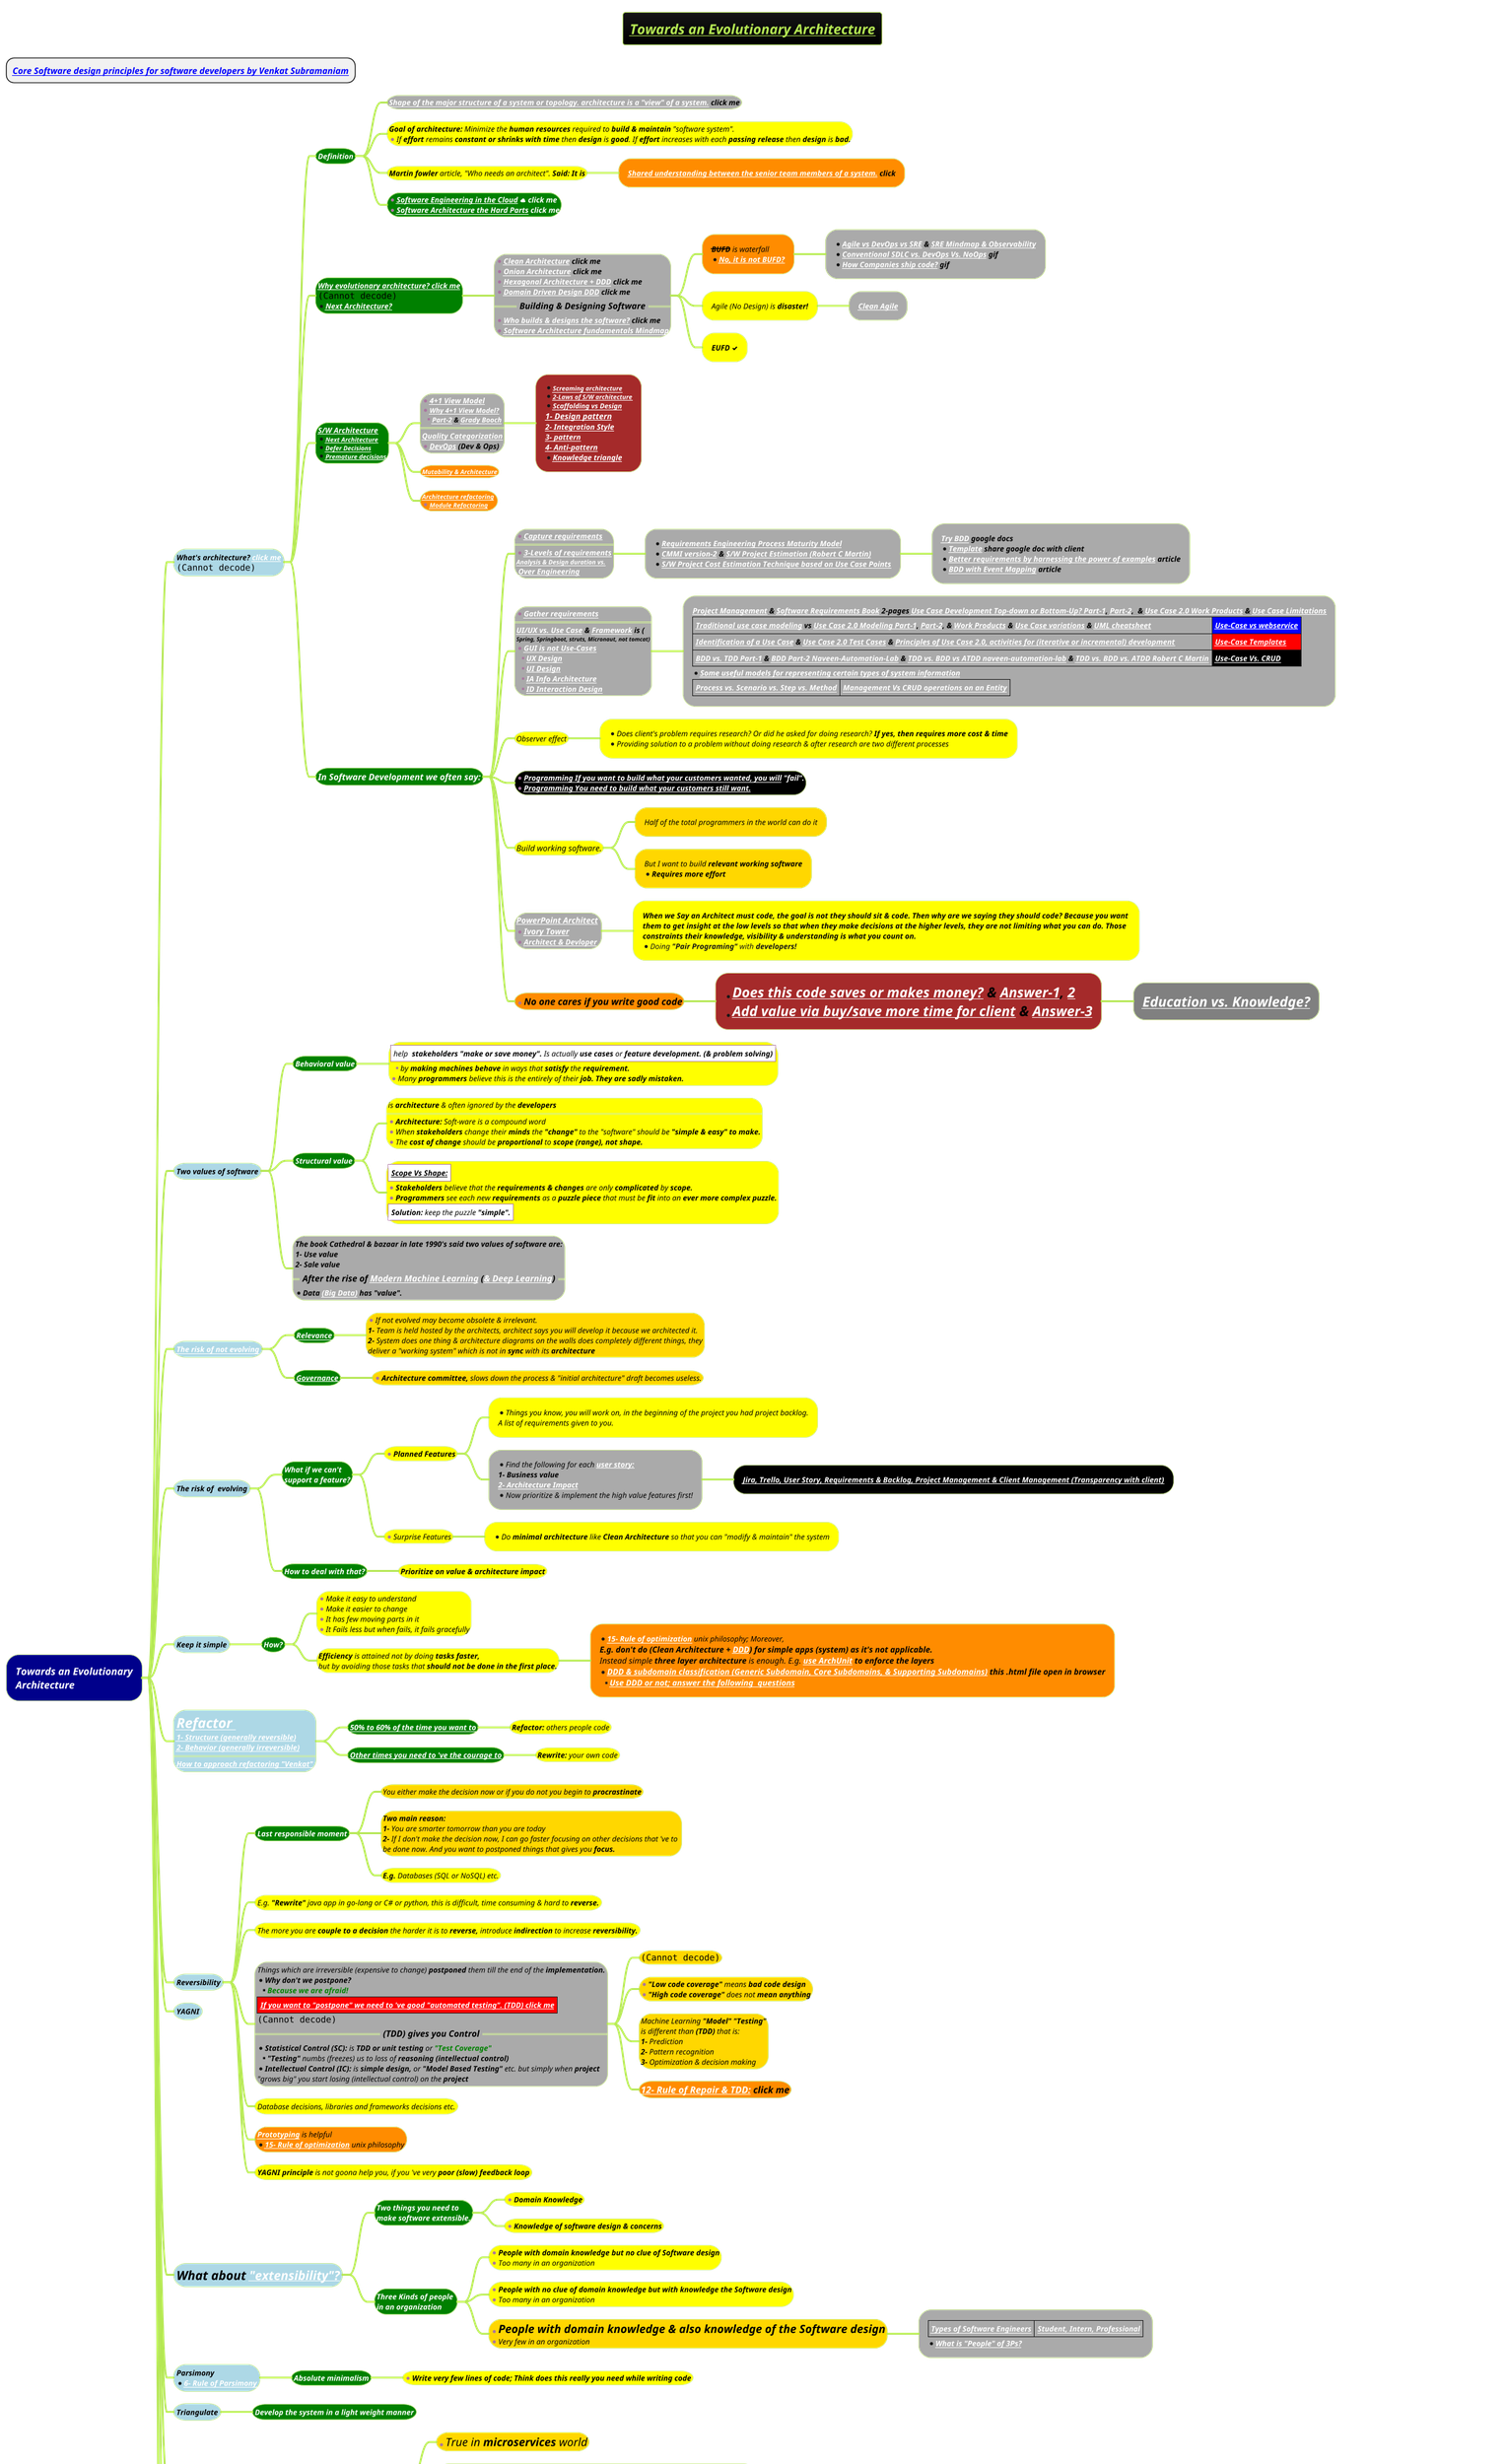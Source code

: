 @startmindmap
title =<i><b><u><size:18>Towards an Evolutionary Architecture
* <i><b>[[docs/3-programming-languages/Venkat-Subramaniam/Core-Software-design-principles-for-software-developers.puml Core Software design principles for software developers by Venkat Subramaniam]]
!theme hacker

*[#darkblue] <color:white><i>Towards an Evolutionary\n<color:white><i>Architecture
**[#lightblue] <i><color #black><size:12>What's architecture? [[docs/3-programming-languages/Venkat-Subramaniam/images/img_139.png click me]]\n<img:images/img_139.png{scale=.4}>
***[#green] <i><color #white><b><size:12>Definition
****[#a] <i><color #black><size:12><b>[[docs/3-programming-languages/Venkat-Subramaniam/app-vs-network-structure.puml Shape of the major structure of a system or topology. architecture is a "view" of a system.]] click me
****[#yellow]:<i><color #black><size:12>**Goal of architecture:** Minimize the **human resources** required to **build & maintain** "software system".
*<i><color #black><size:12>If **effort** remains **constant or shrinks with time** then **design** is **good**. If **effort** increases with each **passing release** then **design** is <b>bad.;
****[#yellow] <i><color #black><size:12>**Martin fowler** article, "Who needs an architect". <b>Said: It is
*****[#darkorange] <b><i><color #black><size:12>[[docs/3-programming-languages/Venkat-Subramaniam/images/img_252.png Shared understanding between the senior team members of a system.]] click
****[#green] *<b><i><color #white><size:12>[[docs/3-programming-languages/Venkat-Subramaniam/images/img_271.png Software Engineering in the Cloud]] <&cloud> click me \n*<b><i><color #white><size:12>[[docs/3-programming-languages/clean-architecture/images/img.png Software Architecture the Hard Parts]] click me

***[#green]:<b><i><color #white><size:12>[[docs/3-programming-languages/Venkat-Subramaniam/images/img_134.jpg Why evolutionary architecture? click me]]
<img:images/img_1.jpg{scale=.222}>
*<b><i><color #white><size:12>[[docs/3-programming-languages/Venkat-Subramaniam/images/img_541.png Next Architecture?]];

****[#a]:*<b><i><color #black><size:12>[[docs/3-programming-languages/Venkat-Subramaniam/images/img_27.png Clean Architecture]] click me
*<b><i><color #black><size:12>[[docs/3-programming-languages/Venkat-Subramaniam/images/img_58.jpg Onion Architecture]] click me
*<i><color #black><size:12><b>[[docs/3-programming-languages/Venkat-Subramaniam/images/img_26.png Hexagonal Architecture + DDD]] click me
*<i><color #black><size:12><b>[[docs/3-programming-languages/Venkat-Subramaniam/images/img_97.png Domain Driven Design DDD]] click me
==<i><color #black><size:14><b>Building & Designing Software==
*<b><i><color #black><size:12>[[docs/3-programming-languages/Venkat-Subramaniam/images/img_63.png Who builds & designs the software?]] click me
*<b><i><color #black><size:12>[[docs/cloud-computing/AWS-Cloud/Software_Architecture_Mindmap.png Software Architecture fundamentals Mindmap]];
*****[#darkorange] <i><color #black><size:12>**--BUFD--** is waterfall \n*<i><color #black><size:12>**[[docs/3-programming-languages/Venkat-Subramaniam/images/img_556.png No, it is not BUFD?]]**
******[#a] *<i><color #black><size:12><b>[[docs/3-programming-languages/Venkat-Subramaniam/images/img_255.png Agile vs DevOps vs SRE]] & [[docs/3-devops/devops-plantuml-mindmap/Site-Reliability-Engineering-(SRE).puml SRE Mindmap & Observability]] \n*<i><color #black><b><size:12>[[docs/3-programming-languages/Venkat-Subramaniam/gif/conventional-SDLC-vs-DevOps-vs-NoOps.adoc Conventional SDLC vs. DevOps Vs. NoOps]] gif \n*<i><color #black><b><size:12>[[docs/3-programming-languages/Venkat-Subramaniam/gif/how-companies-ship-code.adoc How Companies ship code?]] gif

*****[#yellow] <i><color #black><size:12>Agile (No Design) is <b>disaster!
******[#a] <b><i><color #black><size:12>[[a Clean Agile]]
*****[#yellow] <i><color #black><size:12><b>EUFD <&check>

***[#green]:<i><color #white><b><size:12>[[docs/3-programming-languages/Venkat-Subramaniam/images/img_73.png S/W Architecture]]
*<b><i><color #black><size:10><color:white>[[docs/3-programming-languages/Venkat-Subramaniam/images/img_541.png Next Architecture]]
*<b><i><color #black><size:10><color:white>[[docs/3-programming-languages/Venkat-Subramaniam/images/img_542.png Defer Decisions]]
*<b><i><color #black><size:10><color:white>[[docs/3-programming-languages/Venkat-Subramaniam/images/img_562.png Premature decisions]];
****[#a]:*<b><i><color #black><size:12>[[docs/3-programming-languages/Venkat-Subramaniam/images/img_247.png 4+1 View Model]]
*<b><i><color #black><size:11>[[docs/3-programming-languages/Venkat-Subramaniam/images/img_527.png Why 4+1 View Model?]]
**<b><i><color #black><size:11>[[docs/3-programming-languages/Venkat-Subramaniam/images/img_528.png Part-2]] & [[docs/3-programming-languages/Venkat-Subramaniam/images/img_529.png Grady Booch]]
====
<b><i><color #black><size:12>[[docs/3-programming-languages/Venkat-Subramaniam/images/img_3.jpg Quality Categorization]]
*<b><i><color #black><size:12>[[docs/3-programming-languages/Venkat-Subramaniam/gif/conventional-SDLC-vs-DevOps-vs-NoOps.adoc DevOps]] (Dev & Ops);
*****[#brown]:*<b><i><color #black><size:10>[[docs/3-programming-languages/Venkat-Subramaniam/images/img_291.png Screaming architecture]]
*<b><i><color #black><size:10>[[docs/3-programming-languages/Venkat-Subramaniam/images/img_273.png 2-Laws of S/W architecture]]
*<b><i><color #black><size:11>[[docs/3-programming-languages/Venkat-Subramaniam/images/img_175.png Scaffolding vs Design]]
<b><i><color #black><size:13>[[docs/3-programming-languages/Venkat-Subramaniam/images/img_75.png 1- Design pattern]]
<b><i><color #black><size:12>[[docs/3-programming-languages/Venkat-Subramaniam/integration-style.puml 2- Integration Style]]
<b><i><color #black><size:12>[[docs/3-programming-languages/Venkat-Subramaniam/images/img_77.png 3- pattern]]
<b><i><color #black><size:12>[[docs/3-programming-languages/Venkat-Subramaniam/images/img_179.png 4- Anti-pattern]]
*<b><i><color #black><size:12>[[docs/3-programming-languages/Venkat-Subramaniam/images/img_245.png Knowledge triangle]];
****[#darkorange] <b><i><color #black><size:10>[[docs/3-programming-languages/Venkat-Subramaniam/images/img_283.png Mutability & Architecture]]
****[#darkorange] <b><i><color #black><size:10>[[docs/3-programming-languages/Venkat-Subramaniam/images/img_256.png Architecture refactoring]] \n*<b><i><color #black><size:10>[[docs/3-programming-languages/Venkat-Subramaniam/images/img_512.png Module Refactoring]]

***[#green] <b><i><color #white><size:14>In Software Development we often say:
****[#a]:*<b><i><color #black><size:12>[[docs/3-programming-languages/Venkat-Subramaniam/images/img_138.png Capture requirements]]
====
*<b><i><color #black><size:12>[[docs/3-programming-languages/Venkat-Subramaniam/images/img_5.jpg 3-Levels of requirements]]
<b><i><color #black><size:10>[[docs/3-programming-languages/Venkat-Subramaniam/images/img_530.png Analysis & Design duration vs.]]
<b><i><color #black><size:12> [[docs/3-programming-languages/Venkat-Subramaniam/images/img_530.png Over Engineering]];

*****[#a]:*<b><i><color #black><size:12>[[docs/3-programming-languages/Venkat-Subramaniam/images/img_242.png Requirements Engineering Process Maturity Model]]
*<b><i><color #black><size:12>[[docs/3-programming-languages/Venkat-Subramaniam/images/img_244.png CMMI version-2]] & [[docs/3-programming-languages/Venkat-Subramaniam/images/img_439.png S/W Project Estimation (Robert C Martin)]]
*<b><i><color #black><size:12>[[docs/3-programming-languages/clean-architecture/images/image-2023-02-20-18-57-28-106.png S/W Project Cost Estimation Technique based on Use Case Points]];

******[#a]:<b><i><color #black><size:12>[[https://docs.google.com/document/d/1yBJZUMnXvuQWVgM9HTpH0VHwaUutjbFmHIjZrzKLMVA/edit Try BDD]] google docs
*<b><i><color #black><size:12>[[docs/3-programming-languages/Venkat-Subramaniam/images/img_282.png Template]] share google doc with client
*<b><i><color #black><size:12>[[https://cucumber.io/blog/bdd/better-requirements-by-harnessing-the-power-of-exa/ Better requirements by harnessing the power of examples]] article
*<b><i><color #black><size:12>[[https://cucumber.io/blog/bdd/bdd-with-event-mapping/ BDD with Event Mapping]] article;

****[#a]:*<b><i><color #black><size:12>[[docs/1-business-analyst/requirements-management.puml Gather requirements]]
====
<b><i><color #black><size:12>[[docs/1-Requirement-Engineering/MVP-PoC-and-case-study/UI-UX.puml UI/UX vs. Use Case]] & [[docs/3-programming-languages/Venkat-Subramaniam/images/img_267.png Framework]] is (
<b><i><color #black><size:9>Spring, Springboot, struts, Micronaut, not tomcat)
*<b><i><color #black><size:12>[[docs/3-programming-languages/Venkat-Subramaniam/images/img_532.png GUI is not Use-Cases]]
**<b><i><color #black><size:12>[[docs/3-programming-languages/Venkat-Subramaniam/images/img_534.png UX Design]]
**<b><i><color #black><size:12>[[docs/3-programming-languages/Venkat-Subramaniam/images/img_533.png UI Design]]
**<b><i><color #black><size:12>[[docs/3-programming-languages/Venkat-Subramaniam/images/img_535.png IA Info Architecture]]
**<b><i><color #black><size:12>[[docs/3-programming-languages/Venkat-Subramaniam/images/img_536.png ID Interaction Design]];
*****[#a]:<b><i><color #black><size:12>[[docs/1-business-analyst/project-management/project-management.puml Project Management]] & [[docs/3-programming-languages/Venkat-Subramaniam/pdf/software-requirements.pdf Software Requirements Book]] 2-pages [[docs/3-programming-languages/Venkat-Subramaniam/images/img_538.png Use Case Development Top-down or Bottom-Up? Part-1]], [[docs/3-programming-languages/Venkat-Subramaniam/images/img_561.png Part-2]],  & [[docs/3-programming-languages/Venkat-Subramaniam/images/img_539.png Use Case 2.0 Work Products]] & [[docs/3-programming-languages/Venkat-Subramaniam/images/img_540.png Use Case Limitations]]
|<b><i><color #black><size:12>[[docs/3-programming-languages/clean-architecture/images/use-case-modeling.png Traditional use case modeling]] vs [[docs/3-programming-languages/Venkat-Subramaniam/images/img_171.png Use Case 2.0 Modeling Part-1]], [[docs/3-programming-languages/Venkat-Subramaniam/images/img_345.png Part-2]], & [[docs/3-programming-languages/Venkat-Subramaniam/images/img_211.png Work Products]] & [[docs/3-programming-languages/Venkat-Subramaniam/images/img_287.png Use Case variations]] & [[docs/3-programming-languages/Venkat-Subramaniam/images/img_128.jpg UML cheatsheet]]|<#blue><b><i>[[docs/2-uml/requirements-and-design-with-plantuml/1-use-cases-or-features/use-case.png Use-Case vs webservice]]|
|<b><i><color #black><size:12>[[docs/3-programming-languages/Venkat-Subramaniam/Identification-of-a-use-case.puml Identification of a Use Case]] & [[docs/3-programming-languages/Venkat-Subramaniam/images/img_355.png Use Case 2.0 Test Cases]] & [[docs/3-programming-languages/Venkat-Subramaniam/images/img_356.png Principles of Use Case 2.0, activities for (iterative or incremental) development]]|<#red><b><i>[[docs/3-programming-languages/clean-architecture/images/Screenshot_33.png Use-Case Templates]]|
|<b><i><color #black><size:12>[[docs/3-programming-languages/Venkat-Subramaniam/images/BDD-Vs-TDD.drawio.png BDD vs. TDD Part-1]] & [[docs/3-programming-languages/Venkat-Subramaniam/images/img_427.png BDD Part-2 Naveen-Automation-Lab]] & [[docs/3-programming-languages/Venkat-Subramaniam/images/img_426.png TDD vs. BDD vs ATDD naveen-automation-lab]] & [[docs/3-programming-languages/Venkat-Subramaniam/images/ATDD-vs-TDD-robert-c-martin.drawio.png TDD vs. BDD vs. ATDD Robert C Martin]]|<#black><i><b>[[docs/3-programming-languages/Venkat-Subramaniam/images/img_525.png Use-Case Vs. CRUD]]|
*<b><i><color #black><size:12>[[docs/3-programming-languages/Venkat-Subramaniam/images/img_543.png Some useful models for representing certain types of system information]]
|<b><i><color #black><size:12>[[docs/3-programming-languages/Venkat-Subramaniam/images/img_564.png Process vs. Scenario vs. Step vs. Method]]|<b><i><color #black><size:12>[[docs/3-programming-languages/Venkat-Subramaniam/images/img_565.png Management Vs CRUD operations on an Entity]]|;
****[#yellow] <i><color #black><size:12>Observer effect
*****[#yellow] *<i><color #black><size:12>Does client's problem requires research? Or did he asked for doing research? <b>If yes, then requires more cost & time \n*<i><color #black><size:12>Providing solution to a problem without doing research & after research are two different processes
****[#black] *<b><i><color #white><size:12>[[docs/3-programming-languages/Venkat-Subramaniam/images/img_268.png Programming If you want to build what your customers wanted, you will]] <b>"fail".\n*<b><i><color #white><size:12>[[docs/3-programming-languages/Venkat-Subramaniam/images/img_268.png Programming You need to build what your customers still want.]]
****[#yellow] <i><color #black><size:13>Build working software.
*****[#gold] <i><color #black><size:12>Half of the total programmers in the world can do it
*****[#gold] <i><color #black><size:12>But I want to build <b>relevant working software\n*<b><i><color #black><size:12>Requires more effort
****[#a] <i><color #black><size:13><b>[[docs/3-programming-languages/Venkat-Subramaniam/images/img_251.png PowerPoint Architect]] \n*<i><color #black><size:13><b>[[docs/3-programming-languages/Venkat-Subramaniam/images/img_431.png Ivory Tower]] \n*<i><color #black><size:12><b>[[docs/3-programming-languages/Venkat-Subramaniam/images/img_446.png Architect & Devloper]]
*****[#yellow] <i><color #black><size:12><b>When we Say an Architect must code, the goal is not they should sit & code. Then why are we saying they should code? Because you want \n<i><color #black><size:12><b>them to get insight at the low levels so that when they make decisions at the higher levels, they are not limiting what you can do. Those \n<i><color #black><size:12><b>constraints their knowledge, visibility & understanding is what you count on. \n*<i>Doing **"Pair Programing"** with <b>developers!
****[#darkorange] *<i><color #black><size:15><b>No one cares if you write good code
*****[#brown]:*<i><color #black><size:22><b>[[docs/3-programming-languages/Venkat-Subramaniam/images/img_59.png Does this code saves or makes money?]] & [[docs/3-programming-languages/Venkat-Subramaniam/images/img_559.png Answer-1]], [[docs/3-programming-languages/Venkat-Subramaniam/images/img_560.png 2]]
*<i><color #black><size:22><b>[[docs/3-programming-languages/Venkat-Subramaniam/images/img_59.png Add value via buy/save more time for client]] & [[docs/3-programming-languages/Venkat-Subramaniam/images/img_566.png Answer-3]];
******[#grey] <i><color #black><size:22><b>[[docs/3-programming-languages/Venkat-Subramaniam/images/img_59.png Education vs. Knowledge?]]
**[#lightblue] <i><color #black><size:12><b>Two values of software
***[#green] <i><color #white><size:12><b>Behavioral value
****[#yellow]:|<#white><i><color #black><size:12>help  **stakeholders** <b>"make or save money".</b> Is actually **use cases** or <b>feature development. (& problem solving)|
**<i><color #black><size:12>by **making machines behave** in ways that **satisfy** the <b>requirement.
*<i><color #black><size:12>Many **programmers** believe this is the entirely of their <b>job. They are sadly mistaken.;
***[#green] <i><color #white><size:12><b>Structural value
****[#yellow]:<i><color #black><size:12>is **architecture** & often ignored by the <b>developers
====
*<i><color #black><size:12>**Architecture:** Soft-ware is a compound word
*<i><color #black><size:12>When **stakeholders** change their **minds** the **"change"** to the "software" should be <b>"simple & easy" to make.
*<i><color #black><size:12>The **cost of change** should be **proportional** to <b>scope (range), not shape.;
****[#yellow]:|<#white><i><color #black><size:12><b><u>Scope Vs Shape:|
*<i><color #black><size:12>**Stakeholders** believe that the **requirements & changes** are only **complicated** by <b>scope.
*<i><color #black><size:12>**Programmers** see each new **requirements** as a **puzzle piece** that must be **fit** into an <b>ever more complex puzzle.
|<#white><i><color #black><size:12>**Solution:** keep the puzzle **"simple".**|;
***[#a]:<i><color #black><size:12><b>The book Cathedral & bazaar in late 1990's said two values of software are:
<i><color #black><size:12><b>1- Use value
<i><color #black><size:12><b>2- Sale value
==<i><color #black><size:14><b>After the rise of [[docs/AI-ML-DL-Data-Science-and-BigData/machine-learning-ML/Modern-Machine-Learning.puml Modern Machine Learning]] ([[docs/AI-ML-DL-Data-Science-and-BigData/machine-learning-ML/3-deep-learning-DL/Deep-Learning.puml & Deep Learning]])==
*<i><color #black><size:12><b>Data [[docs/AI-ML-DL-Data-Science-and-BigData/big-data/big-data.puml (Big Data)]] has "value".;
**[#lightblue] <i><color #black><size:12>[[docs/1-business-analyst/client-management/software-house/Software-House-Processes.puml The risk of not evolving]]
***[#green] <b><i><color #white><size:12>[[docs/1-business-analyst/client-management/software-house/Software-House-Processes.puml Relevance]]
****[#gold]:*<i><color #black><size:12>If not evolved may become obsolete & irrelevant.
<i><color #black><size:12>**1-** Team is held hosted by the architects, architect says you will develop it because we architected it.
<i><color #black><size:12>**2-** System does one thing & architecture diagrams on the walls does completely different things, they
<i><color #black><size:12>deliver a "working system" which is not in **sync** with its <b>architecture;
***[#green] <b><i><color #white><size:12>[[docs/1-business-analyst/client-management/software-house/Software-House-Processes.puml Governance]]
****[#gold] *<i><color #black><size:12>**Architecture committee,** slows down the process & "initial architecture" draft becomes useless.
**[#lightblue] <i><color #black><size:12>The risk of  evolving
***[#green] <b><i><color #white><size:12>What if we can't \n<b><i><color #white><size:12>support a feature?
****[#yellow] *<i><color #black><size:12><b>Planned Features
*****[#yellow] *<i><color #black><size:12>Things you know, you will work on, in the beginning of the project you had project backlog. \n<i><color #black><size:12>A list of requirements given to you.
*****[#a] *<i><color #black><size:12>Find the following for each <b>[[docs/3-programming-languages/Venkat-Subramaniam/images/img_448.png user story:]]\n<i><color #black><size:12><b>1- Business value \n<i><color #black><size:12><b>[[docs/3-programming-languages/Venkat-Subramaniam/images/img_448.png 2- Architecture Impact]]\n*<i><color #black><size:12>Now prioritize & implement the high value features first!
******[#black] <b><i><color #white><size:12>[[docs/3-programming-languages/Venkat-Subramaniam/images/img_447.png Jira, Trello, User Story, Requirements & Backlog, Project Management & Client Management (Transparency with client)]]
****[#yellow] *<i><color #black><size:12>Surprise Features
*****[#yellow] *<i><color #black><size:12>Do **minimal architecture** like **Clean Architecture** so that you can "modify & maintain" the system
***[#green] <i><color #white><b><size:12>How to deal with that?
****[#yellow] <b><i><color #black><size:12>Prioritize on value & architecture impact
**[#lightblue] <i><color #black><size:12>Keep it simple

***[#green] <i><color #white><b><size:12>How?
****[#yellow]:*<i><color #black><size:12>Make it easy to understand
*<i><color #black><size:12>Make it easier to change
*<i><color #black><size:12>It has few moving parts in it
*<i><color #black><size:12>It Fails less but when fails, it fails gracefully;

****[#yellow] <i><color #black><size:12><b>Efficiency</b> is attained not by doing <b>tasks faster,\n<i><color #black><size:12>but by avoiding those tasks that <b>should not be done in the first place.
*****[#darkorange]:*<i><color #black><size:12>**[[docs/3-programming-languages/Venkat-Subramaniam/Unix-Philosophy.puml 15- Rule of optimization]]** unix philosophy; Moreover,
<i><color #black><size:13><b>E.g. don't do (Clean Architecture + [[docs/3-programming-languages/Venkat-Subramaniam/images/img_55.jpg DDD]]) for simple apps (system) as it's not applicable.
<i><color #black><size:13>Instead simple **three layer architecture** is enough. E.g. <b>[[docs/3-programming-languages/clean-architecture/archunit.adoc use ArchUnit]] to enforce the layers
*<i><color #black><size:13><b>[[docs/3-programming-languages/Venkat-Subramaniam/gif/DDD-and-subdomain-classification.html DDD & subdomain classification (Generic Subdomain, Core Subdomains, & Supporting Subdomains)]] this .html file open in browser
**<i><color #black><size:13><b>[[docs/3-programming-languages/Venkat-Subramaniam/images/DDD-and-questions.drawio.png Use DDD or not; answer the following  questions]];

**[#lightblue]:<i><color #black><size:22>[[docs/3-programming-languages/Venkat-Subramaniam/images/img_249.png Refactor ]]
<i><color #black><size:12>[[docs/3-programming-languages/Venkat-Subramaniam/images/img_466.png 1- Structure (generally reversible)]]
<i><color #black><size:12>[[docs/3-programming-languages/Venkat-Subramaniam/images/img_466.png 2- Behavior (generally irreversible)]]
====
<i><color #black><size:12>[[docs/3-programming-languages/Venkat-Subramaniam/how-to-approach-refactoring.puml How to approach refactoring "Venkat"]];
***[#green] <b><i><color #white><size:12>[[docs/3-programming-languages/Venkat-Subramaniam/images/img_131.png 50% to 60% of the time you want to]]
****[#yellow] <i><color #black><size:12><b>Refactor:</b> others people code
***[#green] <b><i><color #white><size:12>[[docs/3-programming-languages/Venkat-Subramaniam/images/img_131.png Other times you need to 've the courage to]]
****[#yellow] <i><color #black><size:12><b>Rewrite:</b> your own code
**[#lightblue] <i><color #black><size:12>Reversibility
***[#green] <b><i><color #white><size:12>Last responsible moment
****[#gold] <i><color #black><size:12>You either make the decision now or if you do not you begin to <b>procrastinate
****[#gold] <i><color #black><size:12><b>Two main reason: \n<i><color #black><size:12>**1-** You are smarter tomorrow than you are today\n<i><color #black><size:12>**2-** If I don't make the decision now, I can go faster focusing on other decisions that 've to \n<i><color #black><size:12>be done now. And you want to postponed things that gives you <b>focus.
****[#yellow] <i><color #black><size:12><b>E.g.</b> Databases (SQL or NoSQL) etc.
***[#yellow] <i><color #black><size:12>E.g. **"Rewrite"** java app in go-lang or C# or python, this is difficult, time consuming & hard to <b>reverse.
***[#yellow] <i><color #black><size:12>The more you are **couple to a decision** the harder it is to **reverse,** introduce **indirection** to increase <b>reversibility.
***[#a]:<i><color #black><size:12>Things which are irreversible (expensive to change) **postponed** them till the end of the <b>implementation.
*<b><i><color #black><size:12>Why don't we postpone?
**<b><i><color #green><size:12>Because we are afraid!
|<#red><b><i><color #white><size:12>[[docs/books/1-books-backlog/software-testing/automated-testing.puml If you want to "postpone" we need to 've good "automated testing". (TDD) click me]]|
<img:images/img_43.png{scale=.86}>
==<i><color #black><size:14><b>(TDD) gives you Control==
*<i><color #black><size:12><b>Statistical Control (SC):</b> is **TDD or unit testing** or <b><color:green>"Test Coverage"
**<i><color #black><size:12><b>"Testing"</b> numbs (freezes) us to loss of <b>reasoning (intellectual control)
*<i><color #black><size:12><b>Intellectual Control (IC):</b> is **simple design,** or <b>"Model Based Testing"</b> etc. but simply when <b>project
<i><color #black><size:12>"grows big" you start losing (intellectual control) on the <b>project;
****[#gold] <i><color #black><size:12><img:images/img_35.png{scale=0.7}>
****[#gold] *<i><color #black><size:12>**"Low code coverage"** means **bad code design** \n*<i><color #black><size:12>**"High code coverage"** does not <b>mean anything
****[#gold] <i><color #black><size:12>Machine Learning <b>"Model" "Testing"\n<i><color #black><size:12>is different than <b>(TDD)</b> that is:\n<i><color #black><size:12>**1-** Prediction\n<i><color #black><size:12>**2-** Pattern recognition\n<i><color #black><size:12>**3-** Optimization & decision making
****[#darkorange] <i><color #black><size:15><b>[[docs/3-programming-languages/Venkat-Subramaniam/Unix-Philosophy.puml 12- Rule of Repair & TDD:]] click me
***[#yellow] <i><color #black><size:12>Database decisions, libraries and frameworks decisions etc.
***[#darkorange] <i><color #black><size:12>**[[docs/1-Requirement-Engineering/MVP-PoC-and-case-study/Prototyping.puml Prototyping]]** is helpful\n*<i><color #black><size:12>**[[docs/3-programming-languages/Venkat-Subramaniam/Unix-Philosophy.puml 15- Rule of optimization]]** unix philosophy
***[#yellow] <i><color #black><size:12>**YAGNI principle** is not goona help you, if you 've very <b>poor (slow) feedback loop
**[#lightblue] <i><color #black><size:12>YAGNI
**[#lightblue] <i><color #black><size:20>What about <color #white>[[docs/3-programming-languages/Venkat-Subramaniam/Core-Software-design-principles-for-software-developers.puml "extensibility"?]]
***[#green] <i><color #white><b><size:12>Two things you need to \n<i><color #white><b><size:12>make software extensible.
****[#yellow] *<i><color #black><size:12><b>Domain Knowledge
****[#yellow] *<i><color #black><size:12><b>Knowledge of software design & concerns
***[#green] <i><color #white><b><size:12>Three Kinds of people \n<i><color #white><b><size:12>in an organization
****[#yellow] *<i><color #black><size:12><b>People with domain knowledge but no clue of Software design\n*<i><color #black><size:12>Too many in an organization
****[#yellow] *<i><color #black><size:12><b>People with no clue of domain knowledge but with knowledge the Software design\n*<i><color #black><size:12>Too many in an organization
****[#gold] *<i><color #black><size:18><b>People with domain knowledge & also knowledge of the Software design\n*<i><color #black><size:12>Very few in an organization

*****[#a]:|<i><color #black><size:12><b>[[docs/3-programming-languages/Venkat-Subramaniam/images/img_396.png Types of Software Engineers]]|<i><color #black><size:12><b>[[docs/3-programming-languages/Venkat-Subramaniam/images/img_146.png Student, Intern, Professional]]|
*<i><color #black><size:12><b>[[docs/1-business-analyst/client-management/software-house/images/img_2.png What is "People" of 3Ps?]];

**[#lightblue] <i><color #black><size:12>Parsimony\n*<i><color #black><size:12>[[docs/3-programming-languages/Venkat-Subramaniam/Unix-Philosophy.puml 6- Rule of Parsimony]]
***[#green] <i><color #white><b><size:12>Absolute minimalism
****[#yellow] *<i><color #black><size:12><b>Write very few lines of code; Think does this really you need while writing code
**[#lightblue] <i><color #black><size:12>Triangulate
***[#green] <i><color #white><b><size:12>Develop the system in a light weight manner
**[#lightblue] <i><color #black><size:22>Postel's law
***[#green] <i><color #white><b><size:12>Communicating across systems
****[#gold] *<i><color #black><size:18>True in **microservices** world
****[#yellow] *<i><color #black><size:18><b>Postel's law says:</b> be very  <b>generous</b> about what you <b>receive\n<i><color #black><size:18>& be very <b>conservative</b> about what you <b>send\n<img:images/img_28.png{scale=1}>\n<i><color #black><size:12>So as long as I can **iterate** over your **collection** it does not what is the **type** of your <b>collection.\n<i><color #black><size:12>In other words, don't make your <b>interface brittle.
**[#lightblue] <i><color #black><size:22>[[docs/3-programming-languages/Venkat-Subramaniam/images/img_64.png Reuse]] <size:12>[[docs/3-programming-languages/Venkat-Subramaniam/images/img_160.png Modularity patterns]] & [[https://dzone.com/refcardz/patterns-modular-architecture website link]] \n<i><size:13>[[docs/3-programming-languages/Venkat-Subramaniam/Unix-Philosophy.puml 1- Rule of modularity]]\n<img:images/img_41.png{scale=0.7}>
***[#green] <i><color #white><b><size:12>[[docs/3-programming-languages/Venkat-Subramaniam/images/img_137.jpg MVC vs MVP vs MVVP click me]]
***[#green] <i><color #white><b><size:12>Grady Booch Says:
****[#gold] *<i><color #black><size:18><b>First make the system "usable" then make the system <color #green>"reusable"
****[#yellow] *<i><color #black><size:18><b>To make a piece of the system/software "reusable" it has to be very<color #red> "generic"\n*<i><color #black><size:18><b>To make a piece of the system/software "usable"" it has to be very <color #brown>"specific"
****[#a] *<i><color #black><size:18><b>It's a tension between the two
***[#green] <i><color #white><b><size:12>In general:
****[#darkorange] <i><color #black><size:18>**[[docs/3-programming-languages/Venkat-Subramaniam/Core-Software-design-principles-for-software-developers.puml Logical design]]** (classes & packages) impacts <color #white><b>"extensibility"
****[#darkorange] <i><color #black><size:18>**[[docs/3-programming-languages/Venkat-Subramaniam/Core-Software-design-principles-for-software-developers.puml Physical design]]** (.jar) impacts <color #white><b>"re-usability & usability"
**[#lightblue]:<i><color #black><size:18>[[docs/3-programming-languages/Library-vs-Framework.puml Minimize libraries & frameworks]]
<i><color #black><size:12>I still use old libraries & frameworks. I use them because I know them already. Will I learn them today? Today
<i><color #black><size:12>I should learn things which are new & popular in market. <color #white>Venkat Subramaniam
==<i><color #black><size:14>[[docs/3-programming-languages/Venkat-Subramaniam/images/img_266.png Minimizing frameworks. How?]] & [[docs/3-programming-languages/Venkat-Subramaniam/images/img_357.png Frameworks that you must marry?]]==
|<img:images/img_31.png{scale=0.84}>| <img:images/img_34.png>|
==<i><color #black><size:14>[[docs/3-programming-languages/Venkat-Subramaniam/images/img_267.png Minimizing Libraries. How?]]==
|<img:images/img_56.jpg{scale=.65}>|<img:images/img_464.png{scale=.52}>|
<i><color #black><size:15>"interface" minimizes the "surface area" of "coupling code" & ease's replacing "library";
***[#yellow] <i><color #black><size:12>in the system, otherwise it is **"infatuation"** with the <b>"technology"
***[#darkorange] *<i><color #black><size:12>Don't **build** what you can **buy/download.** Don't **buy/download** what you don't <b>need! [[docs/3-programming-languages/Venkat-Subramaniam/images/img_428.png click me]]\n*<i><color #black><size:12>"To slaughter a goat for a single grain". You could **buy** the **needed grain** from <b>market!
***[#gold] <i><color #black><size:12>If we're going to 've a **delivery independent architecture**, we 've to start with \n<i><color #black><size:12><b>delivery independent <color:#brown>"use cases"
***[#darkorange] *<i><color #black><size:12>**"main ()"** function is at **outer most layer.** Why? Because it is nearest to **input/output** & prone to <b>changes. \n*<i><color #black><b><size:12>[[docs/3-programming-languages/Venkat-Subramaniam/images/img_424.png click me]]
***[#a]:<i><color #black><size:12>There is nothing wrong with **[[docs/3-programming-languages/Venkat-Subramaniam/images/img_56.png outside-in or inside-out approach]]** so long as you **[[docs/3-programming-languages/Venkat-Subramaniam/Core-Software-design-principles-for-software-developers.puml decouple]]** your
<i><color #black><size:12>**[[docs/3-programming-languages/Venkat-Subramaniam/images/img_557.png business rules]]** from them.
*<i><color #black><size:12><b>[[docs/3-programming-languages/Venkat-Subramaniam/images/img_557.png What are critical Business Rules?]], [[docs/3-programming-languages/Venkat-Subramaniam/images/img_559.png Business Rules & Coincidence Part-1]], [[docs/3-programming-languages/Venkat-Subramaniam/images/img_560.png Part-2]]
==|<#red><i><color #black><size:16>**[[docs/3-programming-languages/Venkat-Subramaniam/images/img_537.png Inside-out]], [[docs/3-programming-languages/Venkat-Subramaniam/images/img_555.png Bottom-up]], & [[docs/3-programming-languages/Venkat-Subramaniam/images/img_556.png BUFD]]** <color:yellow>(Low-level analysis & design)|==
*<i><color #black><size:16>**Inside-out:** approach is (1st <u>**analyze & design entities & use cases layer**)
|<#darkorange><i><color #black><b><size:16>[[docs/3-programming-languages/Venkat-Subramaniam/images/img_558.png 1- Entities]], <size:12>[[docs/3-programming-languages/Venkat-Subramaniam/images/img_555.png (Bottom-up design)]], [[docs/3-programming-languages/Venkat-Subramaniam/images/img_530.png Over Engineering]]|
|<#red><i><color #black><b><size:16>[[docs/3-programming-languages/Venkat-Subramaniam/images/img_538.png 2- Use Cases]], <size:12>[[docs/3-programming-languages/Venkat-Subramaniam/images/img_561.png (Top-down vs- Bottom-up?)]] & [[docs/2-uml/requirements-and-design-with-plantuml/1-use-cases-or-features/use-case-2-0-overview.puml use-case 2.0]] or [[docs/1-Requirement-Engineering/VU-course/Event-Storming-technique.adoc Event Storming]] or etc.|
==|<#lightblue><i><color #black><size:16>**[[docs/3-programming-languages/Venkat-Subramaniam/images/img_555.png Outside-in]], [[docs/3-programming-languages/Venkat-Subramaniam/images/img_555.png Top-down]]** <color:blue>(High-level analysis & design)|==
*<i><color #black><size:16>**Outside-in:** approach (1st select right tools, integrations etc. for app development)
<i><color #green><b><size:15>4- Outer most layer <color #white>(Databases, Devices, External interfaces, Web, UI/UX etc.)
**<i><color #green><b><size:12>E.g. [[docs/books/1-books-backlog/DBMS/Designing-Data-Intensive-Applications.puml NFR technology constraints]], seldom "client" tells "explicitly" if not they still exist "implicitly"
**<i><color #green><b><size:12>E.g. [[docs/books/1-books-backlog/DBMS/Designing-Data-Intensive-Applications.puml SQL or NoSQL]]
**<i><color #green><b><size:12>E.g. CLI or [[docs/1-Requirement-Engineering/MVP-PoC-and-case-study/UI-UX.puml GUI (UI/UX)]]
**<i><color #green><b><size:12>E.g. [[docs/3-programming-languages/Venkat-Subramaniam/images/external-interfaces-or-APIs.png External Interfaces (APIs)]] or [[docs/1-Requirement-Engineering/APIs-design/types-of-APIs-Integration.puml Types of API integration]] or [[docs/1-Requirement-Engineering/APIs-design/Using-an-API.puml Using an API]] or [[docs/1-Requirement-Engineering/APIs-design/Designing-API.puml Designing API]]
**<i><color #green><b><size:12>E.g. [[docs/3-programming-languages/Venkat-Subramaniam/Designing-Reactive-Systems.puml Sync or Async]] (reactive system)
**<i><color #green><b><size:12>E.g. [[docs/3-programming-languages/Ola-Bini's-Language-Pyramid.puml Ola Bini's Language Pyramid]] or [[a Compiled vs Interpreted]] or [[a Structured vs FP vs OOP]]
**<i><color #green><b><size:12>E.g. [[docs/1-Requirement-Engineering/levels-of-distributed-system/Centralized-System.puml Centralized]] or [[docs/AI-ML-DL-Data-Science-and-BigData/data-science/designing-data-intensive-applications/Distributed-Systems.puml Distributed]]
**<i><color #green><b><size:12>E.g. [[docs/AI-ML-DL-Data-Science-and-BigData/data-science/data-engineering/Cloud-vs-On-Premise.puml On-premise or cloud or multi-cloud]] or [[docs/cloud-computing/Cloud-Native.puml cloud native]]
**<i><color #green><b><size:12>E.g. [[docs/books/1-books-backlog/operating-system/Linux-operating-system.puml O/S open source e.g. Linux]] or [[a proprietary e.g. Windows]]
**<i><color #green><b><size:12>E.g. [[a Brownfield]] (maintenance) or [[a Greenfield]] (new project)
**<i><color #green><b><size:12>E.g. [[docs/blockchain/Blockchain-System-Design.puml Blockchain (value exchange)]] or [[docs/blockchain/Blockchain-System-Design.puml Internet/Web (info. exchange)]] or Without internet etc.
==<i><color #black><size:16><b>Conclusion==
*<i><color #black><b><size:12>In reality a mix of both "inside-out & outside-in" is used.;
****[#yellow] <img:images/img_245.png{scale=.8}>
*****[#a]:*<i><color #black><b>Law of Attraction: Applies to both knowledge & materialistic desires
*<i><color #black><b>It can happen to both who do good deeds or sins at extreme level
*<i><color #black><b>Basic emotions involved in this motivator  are love, fear, & anger.
<i><color #black><b><size:12>[[docs/3-programming-languages/Venkat-Subramaniam/images/img_563.png Solution: Concept of God and Prayer]] png & [[https://www.youtube.com/watch?v=CLhHwVy5sZQ&list=LL&index=15&ab_channel=Let%27sExploreOurDeen for video click me]]
==<i><color #black><b><size:14>Knowledge Triangle & Hyperactive State of Mind==
*<i><color #black><b>Knowledge Triangle & Hyperactive State of Mind, imagination,
<i><color #black><b>intuition, & visualization.  <color #white>E.g. PTI was a state of mind. Group psychology!
*<i><color #black><b>It happens whenever you read, read, and do thinking about a concept or knowledge &
<i><color #black><b>you start getting a false sense of geneious that I know everything & you start thinking,
<i><color #black><b>acting, & behave like I had reached at bottom of this knowledge triangle & I've acknowledged
<i><color #black><b>everything. But this is not reality.
*<i><color #black><b>And when this hyperactive state of mind becomes weaker resultantly this acquired imagination
<i><color #black><b>starts diminishing.
*<i><color #black><b>Hyperactive active state of mind gets weaker when you stop reading & think about this particular
<i><color #black><b>knowledge or concept, idea, or thought which are actually intangible & are abstract. But when you
<i><color #black><b>start reading & thinking about these a lot & hence cross the threshold then these intangible &
<i><color #black><b>abstract things become concrete. But they exist inside your inner world (mind) but if you still
<i><color #black><b>does not stop here then you may start seeing & observing these in outer worl (physical world, real)
<i><color #black><b>life). But actually this is self constructed illusion.;
***[#gold] <b><i>Resume Driven Development
****[#yellow]:<i><b><size:12>Separate the things you've "learnt" from things you 've "used in production."
*<i><color #black><b><size:12>If the list of things you've used in production is long then we can't talk because you will complicate my system
<i><color #black><b><size:12>\t unnecessarily & I will not be able to release my "product".
*<i><color #black><b><size:12>If the list of things you've used in production is small than the things you've learnt over the years then we can talk;
**[#lightblue] <i><color #black><size:12>Summary

@endmindmap
